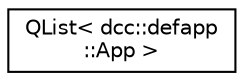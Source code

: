 digraph "类继承关系图"
{
  edge [fontname="Helvetica",fontsize="10",labelfontname="Helvetica",labelfontsize="10"];
  node [fontname="Helvetica",fontsize="10",shape=record];
  rankdir="LR";
  Node0 [label="QList\< dcc::defapp\l::App \>",height=0.2,width=0.4,color="black", fillcolor="white", style="filled",URL="$class_q_list.html"];
}
